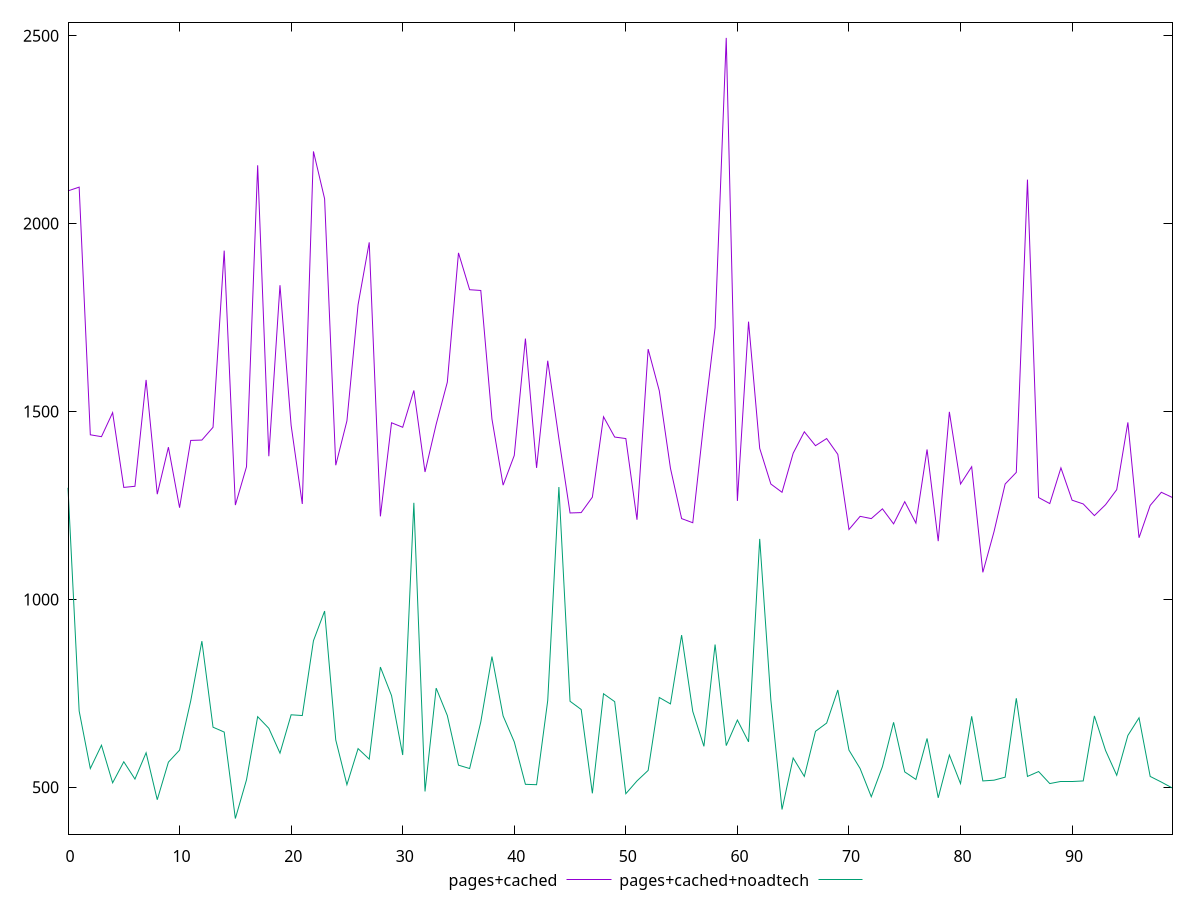 reset

$pagesCached <<EOF
0 2087
1 2097
2 1438
3 1433
4 1497
5 1298
6 1301
7 1584
8 1280
9 1405
10 1244
11 1423
12 1424
13 1458
14 1928
15 1251
16 1353
17 2155
18 1381
19 1836
20 1463
21 1254
22 2192
23 2066
24 1357
25 1475
26 1784
27 1950
28 1221
29 1470
30 1458
31 1556
32 1339
33 1466
34 1578
35 1922
36 1824
37 1822
38 1480
39 1304
40 1383
41 1694
42 1350
43 1635
44 1428
45 1230
46 1231
47 1272
48 1486
49 1432
50 1428
51 1212
52 1666
53 1555
54 1349
55 1215
56 1204
57 1474
58 1723
59 2494
60 1262
61 1739
62 1402
63 1307
64 1285
65 1389
66 1446
67 1409
68 1428
69 1386
70 1186
71 1221
72 1215
73 1241
74 1201
75 1260
76 1203
77 1399
78 1155
79 1499
80 1307
81 1353
82 1072
83 1180
84 1307
85 1338
86 2117
87 1271
88 1255
89 1350
90 1264
91 1254
92 1223
93 1252
94 1292
95 1471
96 1164
97 1250
98 1285
99 1271
EOF

$pagesCachedNoadtech <<EOF
0 1297
1 703
2 550
3 612
4 512
5 568
6 522
7 592
8 467
9 567
10 599
11 730
12 889
13 660
14 647
15 417
16 520
17 688
18 657
19 591
20 693
21 691
22 890
23 969
24 626
25 507
26 603
27 575
28 820
29 744
30 586
31 1257
32 489
33 764
34 691
35 559
36 550
37 674
38 848
39 690
40 621
41 508
42 507
43 731
44 1299
45 729
46 707
47 484
48 749
49 728
50 483
51 517
52 545
53 739
54 722
55 905
56 702
57 609
58 880
59 611
60 679
61 621
62 1161
63 732
64 441
65 578
66 529
67 649
68 671
69 759
70 599
71 550
72 475
73 555
74 673
75 541
76 521
77 630
78 472
79 586
80 510
81 689
82 517
83 519
84 527
85 737
86 529
87 542
88 510
89 515
90 515
91 517
92 690
93 598
94 532
95 638
96 685
97 529
98 514
99 498
EOF

set key outside below
set xrange [0:99]
set yrange [375.46:2535.54]
set trange [375.46:2535.54]
set terminal svg size 640, 520 enhanced background rgb 'white'
set output "report_00013_2021-02-09T12-04-24.940Z/render-blocking-resources/comparison/line/1_vs_2.svg"

plot $pagesCached title "pages+cached" with line, \
     $pagesCachedNoadtech title "pages+cached+noadtech" with line

reset
